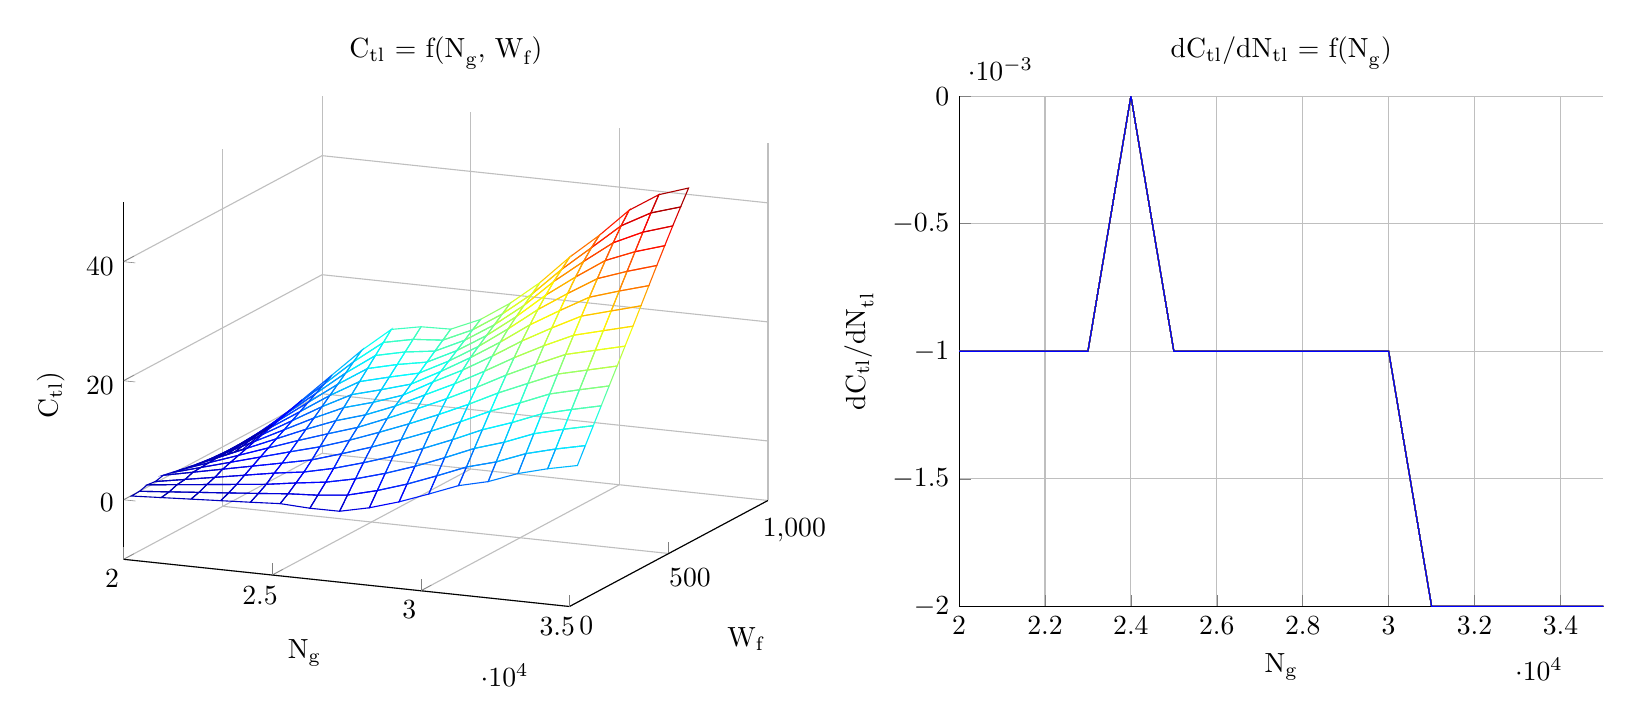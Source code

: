% This file was created by matlab2tikz v0.4.4 (commit 1a288d0d5e18360983e675964a38f567f0ad3ae8) running on MATLAB 7.9.
% Copyright (c) 2008--2013, Nico Schlömer <nico.schloemer@gmail.com>
% All rights reserved.
% 
% The latest updates can be retrieved from
%   http://www.mathworks.com/matlabcentral/fileexchange/22022-matlab2tikz
% where you can also make suggestions and rate matlab2tikz.
% 
%
% defining custom colors
\definecolor{mycolor1}{rgb}{0,0.75,0.75}%
\definecolor{mycolor2}{rgb}{0.75,0,0.75}%
\definecolor{mycolor3}{rgb}{0.75,0.75,0}%
%
\begin{tikzpicture}

\begin{axis}[%
width=3.222in,
height=2.552in,
view={24}{18},
scale only axis,
xmin=20000,
xmax=35000,
xlabel={$\text{N}_\text{g}$},
xmajorgrids,
ymin=0,
ymax=1000,
ylabel={$\text{W}_\text{f}$},
ymajorgrids,
zmin=-10,
zmax=50,
zlabel={$\text{C}_{\text{tl}}\text{)}$},
zmajorgrids,
name=plot1,
title={$\text{C}_{\text{tl}}\text{ = f(N}_\text{g}\text{, W}_\text{f}\text{)}$},
axis x line*=bottom,
axis y line*=left,
axis z line*=left
]

\addplot3[%
mesh,
shader=flat,
colormap/jet,
mesh/rows=16]
table[row sep=crcr,header=false] {
20000 40 -0.081\\
20000 80 -0.003\\
20000 120 0.384\\
20000 160 0.214\\
20000 200 0.555\\
20000 240 0.278\\
20000 280 0.002\\
20000 320 -0.274\\
20000 360 -0.551\\
20000 400 -0.827\\
20000 440 -1.103\\
20000 480 -1.38\\
20000 520 -1.656\\
20000 560 -1.932\\
20000 600 -2.209\\
21000 40 0.187\\
21000 80 0.436\\
21000 120 0.932\\
21000 160 1.098\\
21000 200 1.596\\
21000 240 1.684\\
21000 280 1.772\\
21000 320 1.859\\
21000 360 1.947\\
21000 400 2.035\\
21000 440 2.122\\
21000 480 2.21\\
21000 520 2.297\\
21000 560 2.385\\
21000 600 2.473\\
22000 40 0.455\\
22000 80 0.875\\
22000 120 1.48\\
22000 160 1.981\\
22000 200 2.638\\
22000 240 3.09\\
22000 280 3.541\\
22000 320 3.993\\
22000 360 4.445\\
22000 400 4.896\\
22000 440 5.348\\
22000 480 5.799\\
22000 520 6.251\\
22000 560 6.702\\
22000 600 7.154\\
23000 40 0.723\\
23000 80 1.314\\
23000 120 2.028\\
23000 160 2.864\\
23000 200 3.68\\
23000 240 4.496\\
23000 280 5.311\\
23000 320 6.127\\
23000 360 6.942\\
23000 400 7.758\\
23000 440 8.573\\
23000 480 9.389\\
23000 520 10.204\\
23000 560 11.02\\
23000 600 11.835\\
24000 40 0.99\\
24000 80 1.752\\
24000 120 2.577\\
24000 160 3.748\\
24000 200 4.722\\
24000 240 5.901\\
24000 280 7.081\\
24000 320 8.26\\
24000 360 9.44\\
24000 400 10.619\\
24000 440 11.799\\
24000 480 12.978\\
24000 520 14.158\\
24000 560 15.337\\
24000 600 16.517\\
25000 40 1.284\\
25000 80 2.228\\
25000 120 3.331\\
25000 160 4.456\\
25000 200 5.789\\
25000 240 7.266\\
25000 280 8.745\\
25000 320 10.224\\
25000 360 11.703\\
25000 400 13.182\\
25000 440 14.661\\
25000 480 16.14\\
25000 520 17.619\\
25000 560 19.098\\
25000 600 20.577\\
26000 40 1.041\\
26000 80 2.519\\
26000 120 3.998\\
26000 160 5.605\\
26000 200 7.343\\
26000 240 8.909\\
26000 280 10.342\\
26000 320 11.743\\
26000 360 13.144\\
26000 400 14.545\\
26000 440 15.947\\
26000 480 17.348\\
26000 520 18.749\\
26000 560 20.15\\
26000 600 21.552\\
27000 40 1.06\\
27000 80 3.07\\
27000 120 5.08\\
27000 160 7.075\\
27000 200 8.982\\
27000 240 10.768\\
27000 280 12.385\\
27000 320 13.74\\
27000 360 14.874\\
27000 400 16.008\\
27000 440 17.143\\
27000 480 18.277\\
27000 520 19.411\\
27000 560 20.546\\
27000 600 21.68\\
28000 40 2.173\\
28000 80 4.353\\
28000 120 6.533\\
28000 160 8.701\\
28000 200 10.754\\
28000 240 12.719\\
28000 280 14.518\\
28000 320 16.153\\
28000 360 17.608\\
28000 400 18.659\\
28000 440 19.694\\
28000 480 20.729\\
28000 520 21.765\\
28000 560 22.8\\
28000 600 23.835\\
29000 40 3.695\\
29000 80 5.968\\
29000 120 8.241\\
29000 160 10.513\\
29000 200 12.709\\
29000 240 14.807\\
29000 280 16.758\\
29000 320 18.546\\
29000 360 20.127\\
29000 400 21.522\\
29000 440 22.686\\
29000 480 23.789\\
29000 520 24.892\\
29000 560 25.995\\
29000 600 27.098\\
30000 40 5.542\\
30000 80 7.876\\
30000 120 10.209\\
30000 160 12.542\\
30000 200 14.836\\
30000 240 17.043\\
30000 280 19.173\\
30000 320 21.178\\
30000 360 23.004\\
30000 400 24.647\\
30000 440 26.174\\
30000 480 27.488\\
30000 520 28.687\\
30000 560 29.886\\
30000 600 31.085\\
31000 40 7.478\\
31000 80 9.893\\
31000 120 12.307\\
31000 160 14.721\\
31000 200 17.135\\
31000 240 19.491\\
31000 280 21.774\\
31000 320 23.98\\
31000 360 26.09\\
31000 400 28.089\\
31000 440 29.939\\
31000 480 31.66\\
31000 520 33.236\\
31000 560 34.562\\
31000 600 35.888\\
32000 40 8.688\\
32000 80 11.281\\
32000 120 13.873\\
32000 160 16.466\\
32000 200 19.059\\
32000 240 21.623\\
32000 280 24.111\\
32000 320 26.519\\
32000 360 28.792\\
32000 400 31.002\\
32000 440 33.162\\
32000 480 35.22\\
32000 520 37.106\\
32000 560 38.726\\
32000 600 40.092\\
33000 40 10.571\\
33000 80 13.201\\
33000 120 15.83\\
33000 160 18.46\\
33000 200 21.089\\
33000 240 23.719\\
33000 280 26.301\\
33000 320 28.809\\
33000 360 31.318\\
33000 400 33.782\\
33000 440 36.189\\
33000 480 38.522\\
33000 520 40.796\\
33000 560 42.933\\
33000 600 44.824\\
34000 40 11.903\\
34000 80 14.507\\
34000 120 17.112\\
34000 160 19.716\\
34000 200 22.321\\
34000 240 24.925\\
34000 280 27.53\\
34000 320 30.107\\
34000 360 32.712\\
34000 400 35.344\\
34000 440 37.939\\
34000 480 40.528\\
34000 520 43.101\\
34000 560 45.621\\
34000 600 47.973\\
35000 40 12.975\\
35000 80 15.605\\
35000 120 18.235\\
35000 160 20.865\\
35000 200 23.495\\
35000 240 26.125\\
35000 280 28.755\\
35000 320 31.395\\
35000 360 34.099\\
35000 400 36.783\\
35000 440 39.456\\
35000 480 42.068\\
35000 520 44.67\\
35000 560 47.15\\
35000 600 49.614\\
};
\end{axis}

\begin{axis}[%
width=3.222in,
height=2.552in,
scale only axis,
xmin=20000,
xmax=35000,
xlabel={$\text{N}_\text{g}$},
xmajorgrids,
ymin=-0.002,
ymax=-0.0,
ylabel={$\text{dC}_{\text{tl}}\text{/dN}_{\text{tl}}$},
ymajorgrids,
at=(plot1.right of south east),
anchor=left of south west,
title={$\text{dC}_{\text{tl}}\text{/}{\text{dN}_{\text{tl}}}\text{ = f(N}_\text{g}\text{)}$},
axis x line*=bottom,
axis y line*=left
]
\addplot [
color=blue,
solid,
forget plot
]
table[row sep=crcr]{
20000 -0.001\\
21000 -0.001\\
22000 -0.001\\
23000 -0.001\\
24000 -0.0\\
25000 -0.001\\
26000 -0.001\\
27000 -0.001\\
28000 -0.001\\
29000 -0.001\\
30000 -0.001\\
31000 -0.002\\
32000 -0.002\\
33000 -0.002\\
34000 -0.002\\
35000 -0.002\\
};
\addplot [
color=green!50!black,
solid,
forget plot
]
table[row sep=crcr]{
20000 -0.001\\
21000 -0.001\\
22000 -0.001\\
23000 -0.001\\
24000 -0.0\\
25000 -0.001\\
26000 -0.001\\
27000 -0.001\\
28000 -0.001\\
29000 -0.001\\
30000 -0.001\\
31000 -0.002\\
32000 -0.002\\
33000 -0.002\\
34000 -0.002\\
35000 -0.002\\
};
\addplot [
color=red,
solid,
forget plot
]
table[row sep=crcr]{
20000 -0.001\\
21000 -0.001\\
22000 -0.001\\
23000 -0.001\\
24000 -0.0\\
25000 -0.001\\
26000 -0.001\\
27000 -0.001\\
28000 -0.001\\
29000 -0.001\\
30000 -0.001\\
31000 -0.002\\
32000 -0.002\\
33000 -0.002\\
34000 -0.002\\
35000 -0.002\\
};
\addplot [
color=mycolor1,
solid,
forget plot
]
table[row sep=crcr]{
20000 -0.001\\
21000 -0.001\\
22000 -0.001\\
23000 -0.001\\
24000 -0.0\\
25000 -0.001\\
26000 -0.001\\
27000 -0.001\\
28000 -0.001\\
29000 -0.001\\
30000 -0.001\\
31000 -0.002\\
32000 -0.002\\
33000 -0.002\\
34000 -0.002\\
35000 -0.002\\
};
\addplot [
color=mycolor2,
solid,
forget plot
]
table[row sep=crcr]{
20000 -0.001\\
21000 -0.001\\
22000 -0.001\\
23000 -0.001\\
24000 -0.0\\
25000 -0.001\\
26000 -0.001\\
27000 -0.001\\
28000 -0.001\\
29000 -0.001\\
30000 -0.001\\
31000 -0.002\\
32000 -0.002\\
33000 -0.002\\
34000 -0.002\\
35000 -0.002\\
};
\addplot [
color=mycolor3,
solid,
forget plot
]
table[row sep=crcr]{
20000 -0.001\\
21000 -0.001\\
22000 -0.001\\
23000 -0.001\\
24000 -0.0\\
25000 -0.001\\
26000 -0.001\\
27000 -0.001\\
28000 -0.001\\
29000 -0.001\\
30000 -0.001\\
31000 -0.002\\
32000 -0.002\\
33000 -0.002\\
34000 -0.002\\
35000 -0.002\\
};
\addplot [
color=darkgray,
solid,
forget plot
]
table[row sep=crcr]{
20000 -0.001\\
21000 -0.001\\
22000 -0.001\\
23000 -0.001\\
24000 -0.0\\
25000 -0.001\\
26000 -0.001\\
27000 -0.001\\
28000 -0.001\\
29000 -0.001\\
30000 -0.001\\
31000 -0.002\\
32000 -0.002\\
33000 -0.002\\
34000 -0.002\\
35000 -0.002\\
};
\addplot [
color=blue,
solid,
forget plot
]
table[row sep=crcr]{
20000 -0.001\\
21000 -0.001\\
22000 -0.001\\
23000 -0.001\\
24000 -0.0\\
25000 -0.001\\
26000 -0.001\\
27000 -0.001\\
28000 -0.001\\
29000 -0.001\\
30000 -0.001\\
31000 -0.002\\
32000 -0.002\\
33000 -0.002\\
34000 -0.002\\
35000 -0.002\\
};
\addplot [
color=green!50!black,
solid,
forget plot
]
table[row sep=crcr]{
20000 -0.001\\
21000 -0.001\\
22000 -0.001\\
23000 -0.001\\
24000 -0.0\\
25000 -0.001\\
26000 -0.001\\
27000 -0.001\\
28000 -0.001\\
29000 -0.001\\
30000 -0.001\\
31000 -0.002\\
32000 -0.002\\
33000 -0.002\\
34000 -0.002\\
35000 -0.002\\
};
\addplot [
color=red,
solid,
forget plot
]
table[row sep=crcr]{
20000 -0.001\\
21000 -0.001\\
22000 -0.001\\
23000 -0.001\\
24000 -0.0\\
25000 -0.001\\
26000 -0.001\\
27000 -0.001\\
28000 -0.001\\
29000 -0.001\\
30000 -0.001\\
31000 -0.002\\
32000 -0.002\\
33000 -0.002\\
34000 -0.002\\
35000 -0.002\\
};
\addplot [
color=mycolor1,
solid,
forget plot
]
table[row sep=crcr]{
20000 -0.001\\
21000 -0.001\\
22000 -0.001\\
23000 -0.001\\
24000 -0.0\\
25000 -0.001\\
26000 -0.001\\
27000 -0.001\\
28000 -0.001\\
29000 -0.001\\
30000 -0.001\\
31000 -0.002\\
32000 -0.002\\
33000 -0.002\\
34000 -0.002\\
35000 -0.002\\
};
\addplot [
color=mycolor2,
solid,
forget plot
]
table[row sep=crcr]{
20000 -0.001\\
21000 -0.001\\
22000 -0.001\\
23000 -0.001\\
24000 -0.0\\
25000 -0.001\\
26000 -0.001\\
27000 -0.001\\
28000 -0.001\\
29000 -0.001\\
30000 -0.001\\
31000 -0.002\\
32000 -0.002\\
33000 -0.002\\
34000 -0.002\\
35000 -0.002\\
};
\addplot [
color=mycolor3,
solid,
forget plot
]
table[row sep=crcr]{
20000 -0.001\\
21000 -0.001\\
22000 -0.001\\
23000 -0.001\\
24000 -0.0\\
25000 -0.001\\
26000 -0.001\\
27000 -0.001\\
28000 -0.001\\
29000 -0.001\\
30000 -0.001\\
31000 -0.002\\
32000 -0.002\\
33000 -0.002\\
34000 -0.002\\
35000 -0.002\\
};
\addplot [
color=darkgray,
solid,
forget plot
]
table[row sep=crcr]{
20000 -0.001\\
21000 -0.001\\
22000 -0.001\\
23000 -0.001\\
24000 -0.0\\
25000 -0.001\\
26000 -0.001\\
27000 -0.001\\
28000 -0.001\\
29000 -0.001\\
30000 -0.001\\
31000 -0.002\\
32000 -0.002\\
33000 -0.002\\
34000 -0.002\\
35000 -0.002\\
};
\addplot [
color=blue,
solid,
forget plot
]
table[row sep=crcr]{
20000 -0.001\\
21000 -0.001\\
22000 -0.001\\
23000 -0.001\\
24000 -0.0\\
25000 -0.001\\
26000 -0.001\\
27000 -0.001\\
28000 -0.001\\
29000 -0.001\\
30000 -0.001\\
31000 -0.002\\
32000 -0.002\\
33000 -0.002\\
34000 -0.002\\
35000 -0.002\\
};
\end{axis}
\end{tikzpicture}%